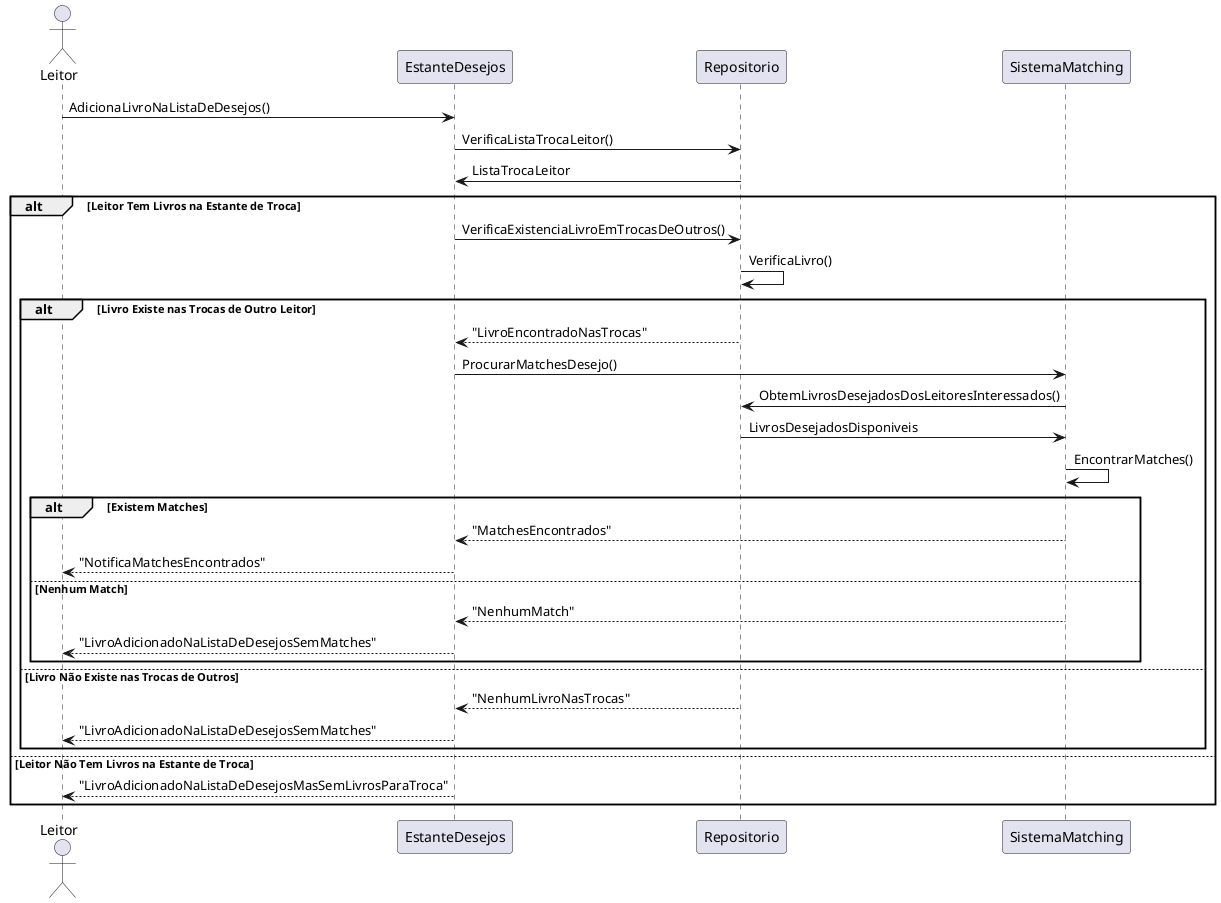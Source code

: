 @startuml
actor Leitor as L
participant "EstanteDesejos" AS ESD
participant "Repositorio" as REP
participant "SistemaMatching" as SM

L -> ESD: AdicionaLivroNaListaDeDesejos()
ESD -> REP: VerificaListaTrocaLeitor()
REP -> ESD: ListaTrocaLeitor
alt Leitor Tem Livros na Estante de Troca
    ESD -> REP: VerificaExistenciaLivroEmTrocasDeOutros()
    REP -> REP: VerificaLivro()
    alt Livro Existe nas Trocas de Outro Leitor
        REP --> ESD: "LivroEncontradoNasTrocas"
        ESD -> SM: ProcurarMatchesDesejo()
        SM -> REP: ObtemLivrosDesejadosDosLeitoresInteressados()
        REP -> SM: LivrosDesejadosDisponiveis
        SM -> SM: EncontrarMatches()
        alt Existem Matches
            SM --> ESD: "MatchesEncontrados"
            ESD --> L: "NotificaMatchesEncontrados"
        else Nenhum Match
            SM --> ESD: "NenhumMatch"
            ESD --> L: "LivroAdicionadoNaListaDeDesejosSemMatches"
        end
    else Livro Não Existe nas Trocas de Outros
        REP --> ESD: "NenhumLivroNasTrocas"
        ESD --> L: "LivroAdicionadoNaListaDeDesejosSemMatches"
    end
else Leitor Não Tem Livros na Estante de Troca
    ESD --> L: "LivroAdicionadoNaListaDeDesejosMasSemLivrosParaTroca"
end
@enduml

